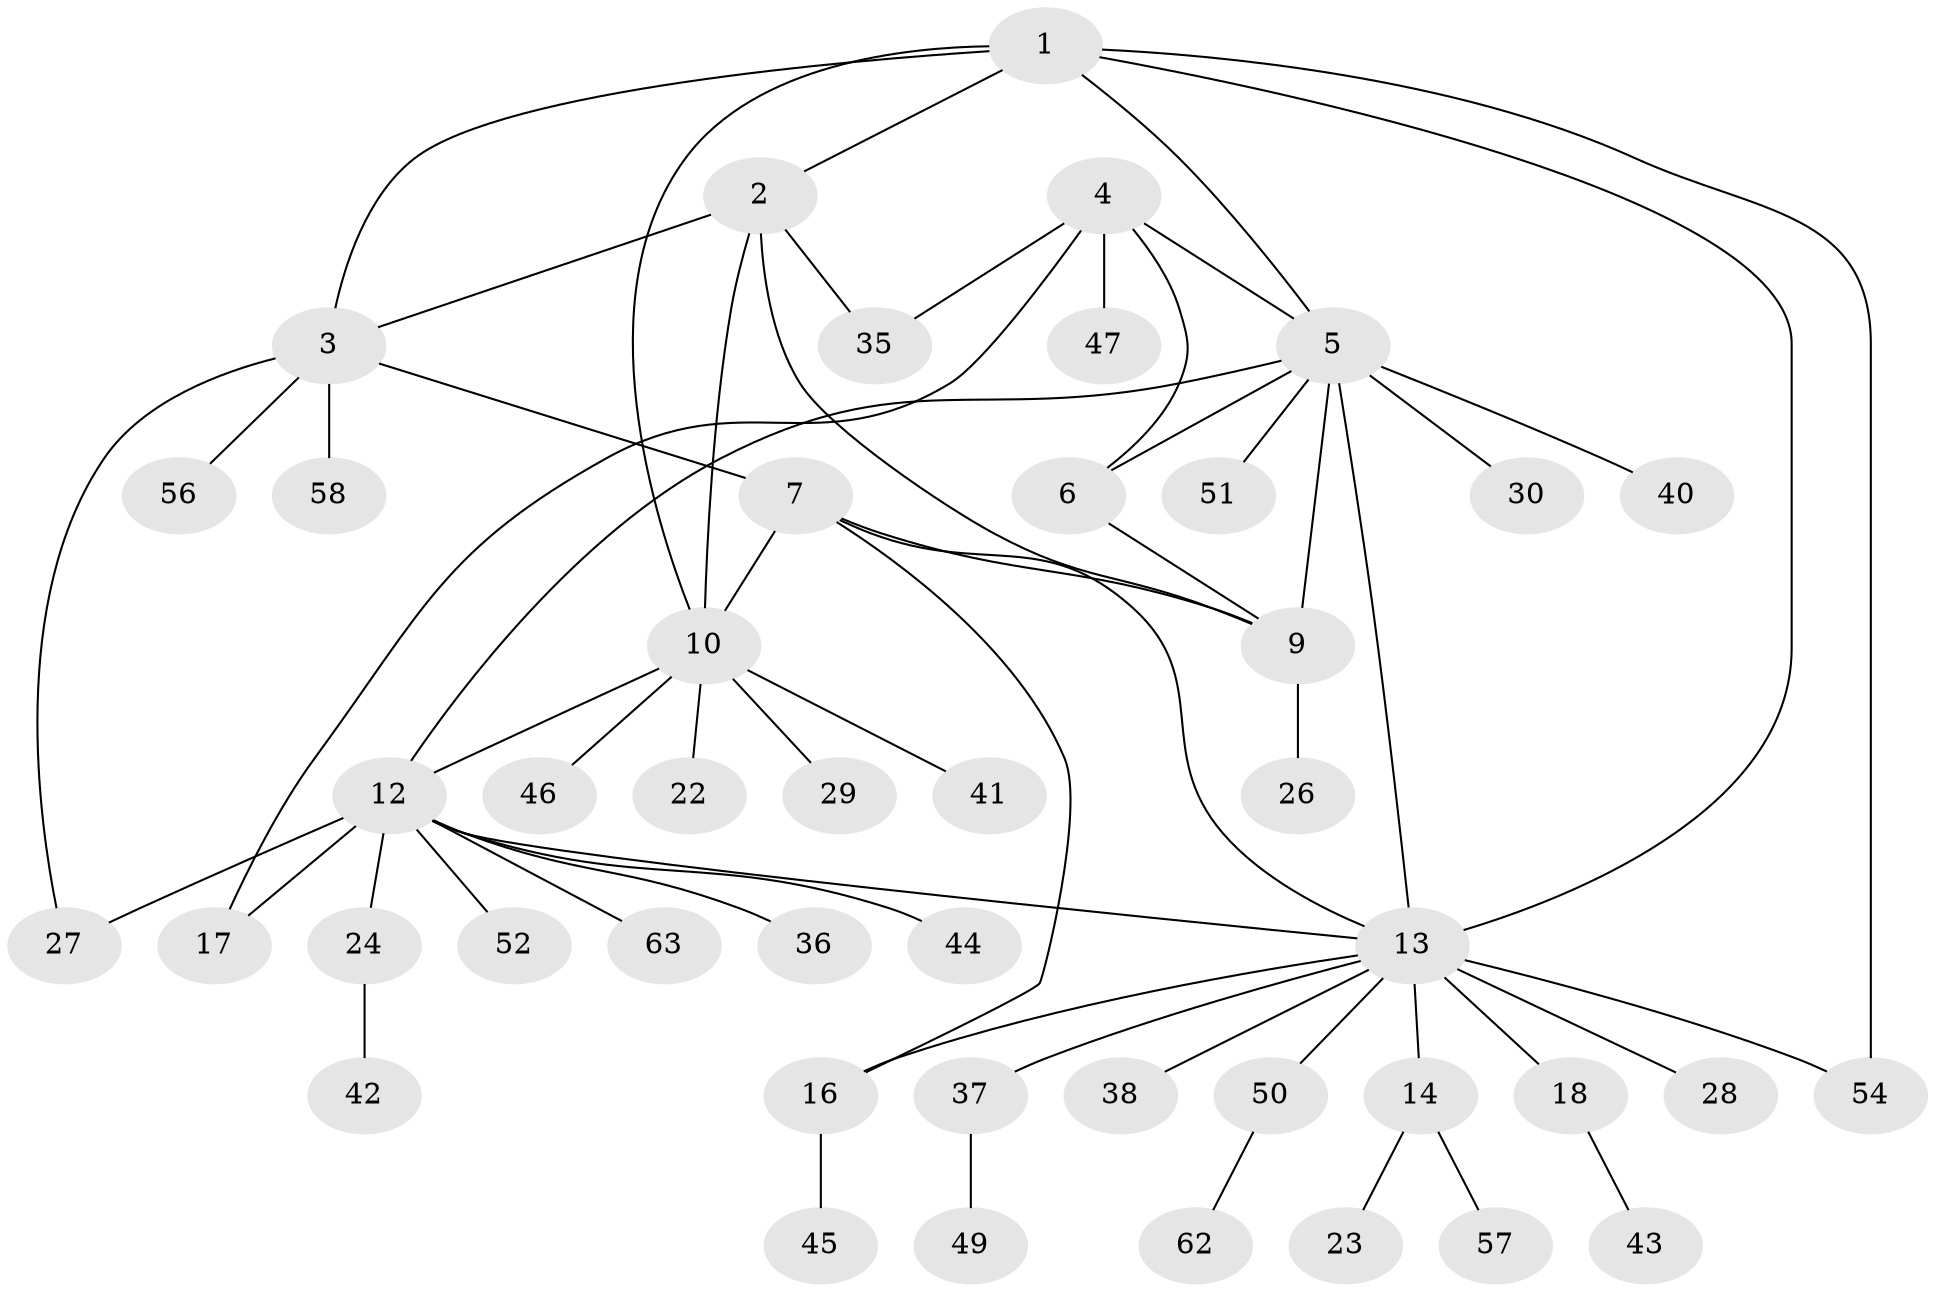 // Generated by graph-tools (version 1.1) at 2025/52/02/27/25 19:52:17]
// undirected, 45 vertices, 60 edges
graph export_dot {
graph [start="1"]
  node [color=gray90,style=filled];
  1 [super="+21"];
  2 [super="+19"];
  3 [super="+34"];
  4 [super="+53"];
  5 [super="+32"];
  6 [super="+59"];
  7 [super="+8"];
  9 [super="+20"];
  10 [super="+11"];
  12 [super="+33"];
  13 [super="+15"];
  14 [super="+25"];
  16 [super="+48"];
  17 [super="+39"];
  18 [super="+31"];
  22;
  23;
  24 [super="+55"];
  26;
  27;
  28;
  29 [super="+60"];
  30;
  35;
  36;
  37;
  38;
  40;
  41;
  42;
  43;
  44;
  45;
  46;
  47;
  49;
  50 [super="+61"];
  51;
  52;
  54;
  56;
  57;
  58;
  62;
  63;
  1 -- 2;
  1 -- 3;
  1 -- 5;
  1 -- 13;
  1 -- 54;
  1 -- 10;
  2 -- 3;
  2 -- 10;
  2 -- 35;
  2 -- 9;
  3 -- 7;
  3 -- 27;
  3 -- 58;
  3 -- 56;
  4 -- 5;
  4 -- 6;
  4 -- 17;
  4 -- 35;
  4 -- 47;
  5 -- 6;
  5 -- 12;
  5 -- 13;
  5 -- 30;
  5 -- 40;
  5 -- 51;
  5 -- 9;
  6 -- 9;
  7 -- 9 [weight=2];
  7 -- 10;
  7 -- 16;
  7 -- 13;
  9 -- 26;
  10 -- 12 [weight=2];
  10 -- 22;
  10 -- 41;
  10 -- 29;
  10 -- 46;
  12 -- 24;
  12 -- 27;
  12 -- 36;
  12 -- 44;
  12 -- 52;
  12 -- 63;
  12 -- 13;
  12 -- 17;
  13 -- 14 [weight=2];
  13 -- 18;
  13 -- 38;
  13 -- 50;
  13 -- 54;
  13 -- 16;
  13 -- 28;
  13 -- 37;
  14 -- 23;
  14 -- 57;
  16 -- 45;
  18 -- 43;
  24 -- 42;
  37 -- 49;
  50 -- 62;
}
